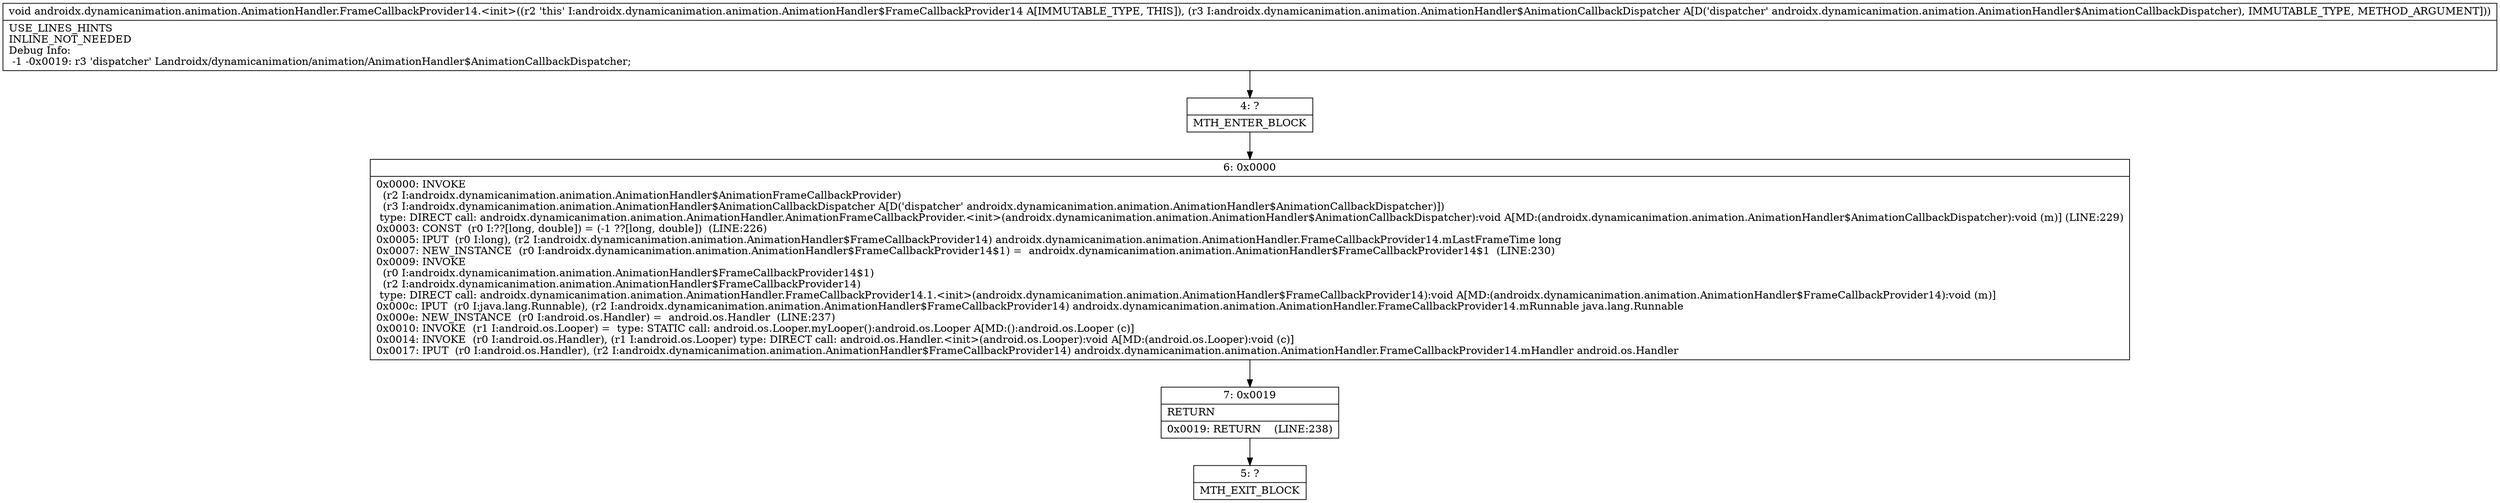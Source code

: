 digraph "CFG forandroidx.dynamicanimation.animation.AnimationHandler.FrameCallbackProvider14.\<init\>(Landroidx\/dynamicanimation\/animation\/AnimationHandler$AnimationCallbackDispatcher;)V" {
Node_4 [shape=record,label="{4\:\ ?|MTH_ENTER_BLOCK\l}"];
Node_6 [shape=record,label="{6\:\ 0x0000|0x0000: INVOKE  \l  (r2 I:androidx.dynamicanimation.animation.AnimationHandler$AnimationFrameCallbackProvider)\l  (r3 I:androidx.dynamicanimation.animation.AnimationHandler$AnimationCallbackDispatcher A[D('dispatcher' androidx.dynamicanimation.animation.AnimationHandler$AnimationCallbackDispatcher)])\l type: DIRECT call: androidx.dynamicanimation.animation.AnimationHandler.AnimationFrameCallbackProvider.\<init\>(androidx.dynamicanimation.animation.AnimationHandler$AnimationCallbackDispatcher):void A[MD:(androidx.dynamicanimation.animation.AnimationHandler$AnimationCallbackDispatcher):void (m)] (LINE:229)\l0x0003: CONST  (r0 I:??[long, double]) = (\-1 ??[long, double])  (LINE:226)\l0x0005: IPUT  (r0 I:long), (r2 I:androidx.dynamicanimation.animation.AnimationHandler$FrameCallbackProvider14) androidx.dynamicanimation.animation.AnimationHandler.FrameCallbackProvider14.mLastFrameTime long \l0x0007: NEW_INSTANCE  (r0 I:androidx.dynamicanimation.animation.AnimationHandler$FrameCallbackProvider14$1) =  androidx.dynamicanimation.animation.AnimationHandler$FrameCallbackProvider14$1  (LINE:230)\l0x0009: INVOKE  \l  (r0 I:androidx.dynamicanimation.animation.AnimationHandler$FrameCallbackProvider14$1)\l  (r2 I:androidx.dynamicanimation.animation.AnimationHandler$FrameCallbackProvider14)\l type: DIRECT call: androidx.dynamicanimation.animation.AnimationHandler.FrameCallbackProvider14.1.\<init\>(androidx.dynamicanimation.animation.AnimationHandler$FrameCallbackProvider14):void A[MD:(androidx.dynamicanimation.animation.AnimationHandler$FrameCallbackProvider14):void (m)]\l0x000c: IPUT  (r0 I:java.lang.Runnable), (r2 I:androidx.dynamicanimation.animation.AnimationHandler$FrameCallbackProvider14) androidx.dynamicanimation.animation.AnimationHandler.FrameCallbackProvider14.mRunnable java.lang.Runnable \l0x000e: NEW_INSTANCE  (r0 I:android.os.Handler) =  android.os.Handler  (LINE:237)\l0x0010: INVOKE  (r1 I:android.os.Looper) =  type: STATIC call: android.os.Looper.myLooper():android.os.Looper A[MD:():android.os.Looper (c)]\l0x0014: INVOKE  (r0 I:android.os.Handler), (r1 I:android.os.Looper) type: DIRECT call: android.os.Handler.\<init\>(android.os.Looper):void A[MD:(android.os.Looper):void (c)]\l0x0017: IPUT  (r0 I:android.os.Handler), (r2 I:androidx.dynamicanimation.animation.AnimationHandler$FrameCallbackProvider14) androidx.dynamicanimation.animation.AnimationHandler.FrameCallbackProvider14.mHandler android.os.Handler \l}"];
Node_7 [shape=record,label="{7\:\ 0x0019|RETURN\l|0x0019: RETURN    (LINE:238)\l}"];
Node_5 [shape=record,label="{5\:\ ?|MTH_EXIT_BLOCK\l}"];
MethodNode[shape=record,label="{void androidx.dynamicanimation.animation.AnimationHandler.FrameCallbackProvider14.\<init\>((r2 'this' I:androidx.dynamicanimation.animation.AnimationHandler$FrameCallbackProvider14 A[IMMUTABLE_TYPE, THIS]), (r3 I:androidx.dynamicanimation.animation.AnimationHandler$AnimationCallbackDispatcher A[D('dispatcher' androidx.dynamicanimation.animation.AnimationHandler$AnimationCallbackDispatcher), IMMUTABLE_TYPE, METHOD_ARGUMENT]))  | USE_LINES_HINTS\lINLINE_NOT_NEEDED\lDebug Info:\l  \-1 \-0x0019: r3 'dispatcher' Landroidx\/dynamicanimation\/animation\/AnimationHandler$AnimationCallbackDispatcher;\l}"];
MethodNode -> Node_4;Node_4 -> Node_6;
Node_6 -> Node_7;
Node_7 -> Node_5;
}

